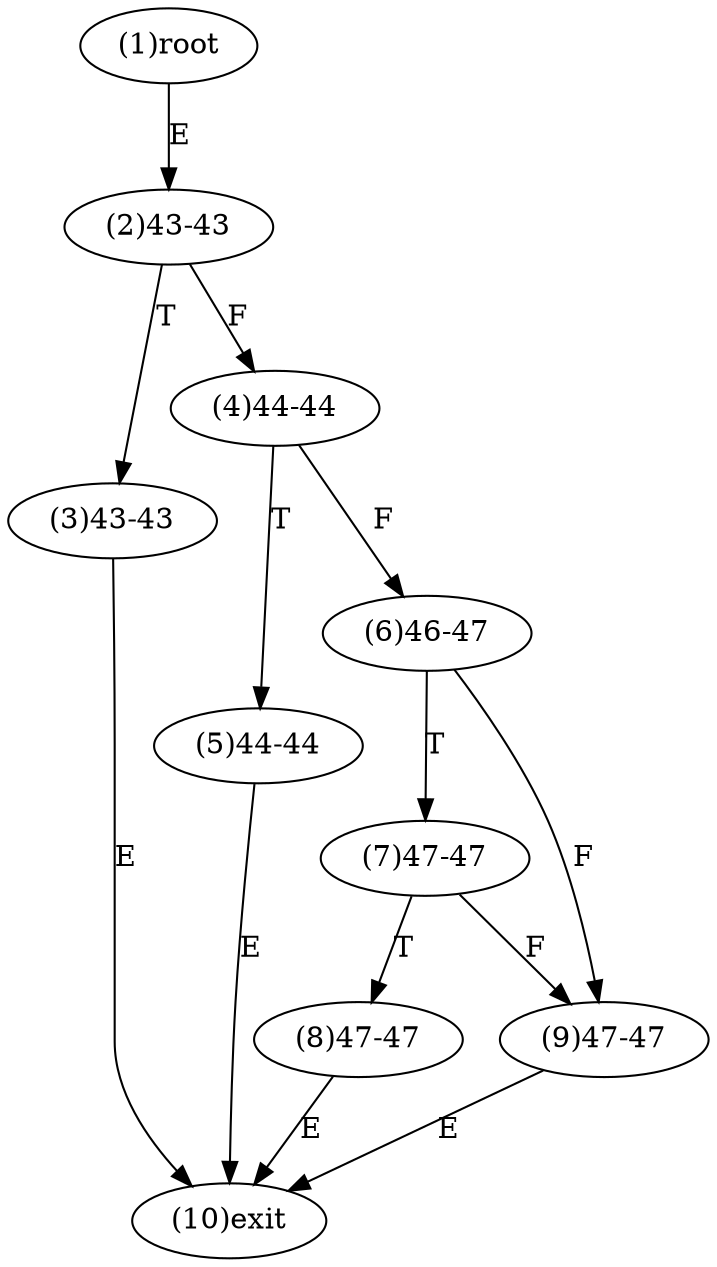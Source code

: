 digraph "" { 
1[ label="(1)root"];
2[ label="(2)43-43"];
3[ label="(3)43-43"];
4[ label="(4)44-44"];
5[ label="(5)44-44"];
6[ label="(6)46-47"];
7[ label="(7)47-47"];
8[ label="(8)47-47"];
9[ label="(9)47-47"];
10[ label="(10)exit"];
1->2[ label="E"];
2->4[ label="F"];
2->3[ label="T"];
3->10[ label="E"];
4->6[ label="F"];
4->5[ label="T"];
5->10[ label="E"];
6->9[ label="F"];
6->7[ label="T"];
7->9[ label="F"];
7->8[ label="T"];
8->10[ label="E"];
9->10[ label="E"];
}